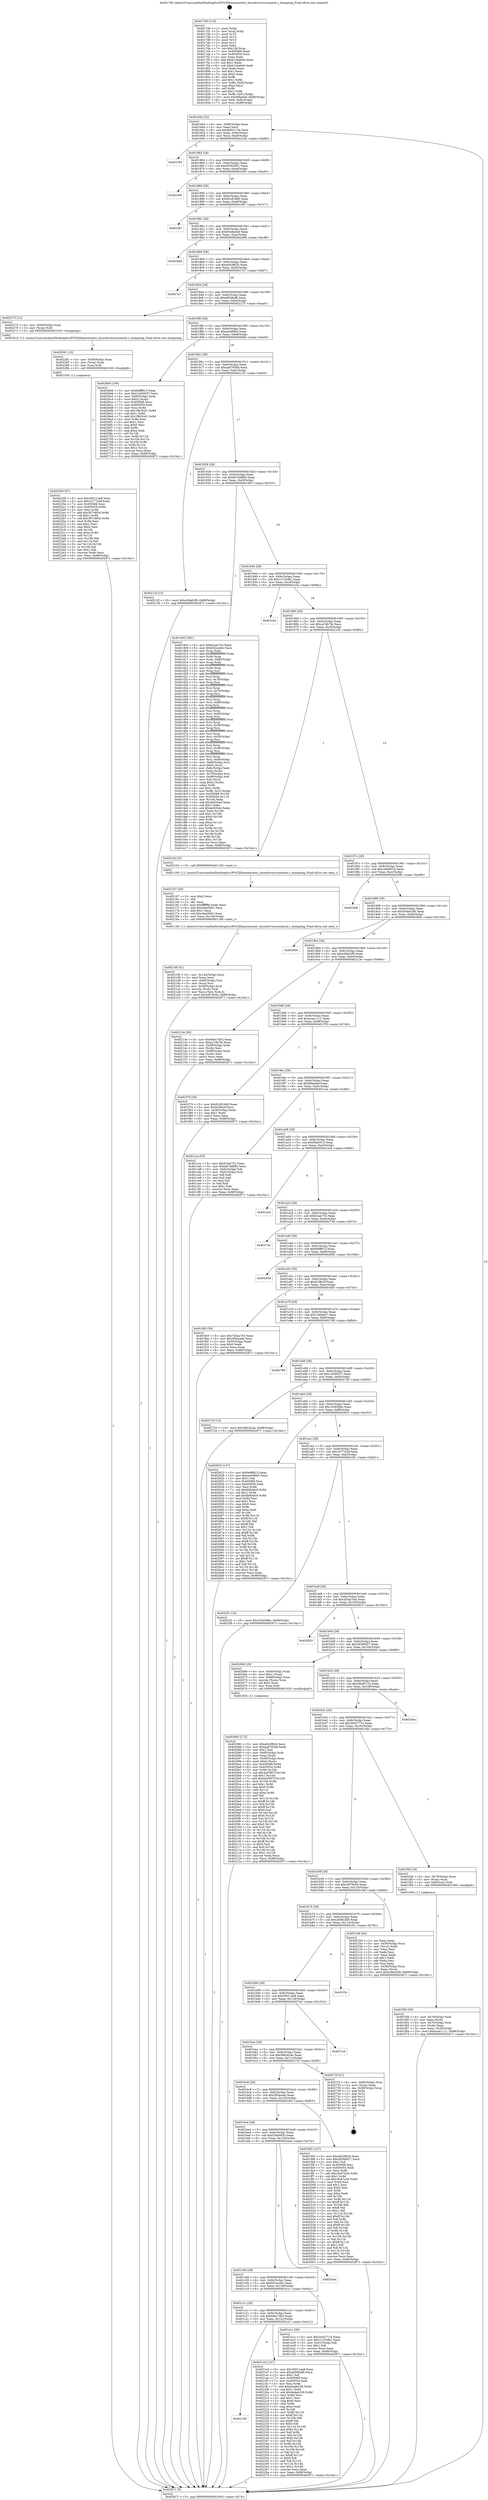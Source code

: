 digraph "0x4017d0" {
  label = "0x4017d0 (/mnt/c/Users/mathe/Desktop/tcc/POCII/binaries/extr_linuxdriversscsimesh.c_dumpslog_Final-ollvm.out::main(0))"
  labelloc = "t"
  node[shape=record]

  Entry [label="",width=0.3,height=0.3,shape=circle,fillcolor=black,style=filled]
  "0x401844" [label="{
     0x401844 [32]\l
     | [instrs]\l
     &nbsp;&nbsp;0x401844 \<+6\>: mov -0x88(%rbp),%eax\l
     &nbsp;&nbsp;0x40184a \<+2\>: mov %eax,%ecx\l
     &nbsp;&nbsp;0x40184c \<+6\>: sub $0x8e83113a,%ecx\l
     &nbsp;&nbsp;0x401852 \<+6\>: mov %eax,-0x9c(%rbp)\l
     &nbsp;&nbsp;0x401858 \<+6\>: mov %ecx,-0xa0(%rbp)\l
     &nbsp;&nbsp;0x40185e \<+6\>: je 000000000040233d \<main+0xb6d\>\l
  }"]
  "0x40233d" [label="{
     0x40233d\l
  }", style=dashed]
  "0x401864" [label="{
     0x401864 [28]\l
     | [instrs]\l
     &nbsp;&nbsp;0x401864 \<+5\>: jmp 0000000000401869 \<main+0x99\>\l
     &nbsp;&nbsp;0x401869 \<+6\>: mov -0x9c(%rbp),%eax\l
     &nbsp;&nbsp;0x40186f \<+5\>: sub $0x92093d51,%eax\l
     &nbsp;&nbsp;0x401874 \<+6\>: mov %eax,-0xa4(%rbp)\l
     &nbsp;&nbsp;0x40187a \<+6\>: je 0000000000402300 \<main+0xb30\>\l
  }"]
  Exit [label="",width=0.3,height=0.3,shape=circle,fillcolor=black,style=filled,peripheries=2]
  "0x402300" [label="{
     0x402300\l
  }", style=dashed]
  "0x401880" [label="{
     0x401880 [28]\l
     | [instrs]\l
     &nbsp;&nbsp;0x401880 \<+5\>: jmp 0000000000401885 \<main+0xb5\>\l
     &nbsp;&nbsp;0x401885 \<+6\>: mov -0x9c(%rbp),%eax\l
     &nbsp;&nbsp;0x40188b \<+5\>: sub $0x92c818d0,%eax\l
     &nbsp;&nbsp;0x401890 \<+6\>: mov %eax,-0xa8(%rbp)\l
     &nbsp;&nbsp;0x401896 \<+6\>: je 0000000000401f97 \<main+0x7c7\>\l
  }"]
  "0x402290" [label="{
     0x402290 [97]\l
     | [instrs]\l
     &nbsp;&nbsp;0x402290 \<+5\>: mov $0x30011ee8,%ecx\l
     &nbsp;&nbsp;0x402295 \<+5\>: mov $0x1d773cbf,%edx\l
     &nbsp;&nbsp;0x40229a \<+7\>: mov 0x405068,%esi\l
     &nbsp;&nbsp;0x4022a1 \<+8\>: mov 0x405054,%r8d\l
     &nbsp;&nbsp;0x4022a9 \<+3\>: mov %esi,%r9d\l
     &nbsp;&nbsp;0x4022ac \<+7\>: add $0x387c8f5d,%r9d\l
     &nbsp;&nbsp;0x4022b3 \<+4\>: sub $0x1,%r9d\l
     &nbsp;&nbsp;0x4022b7 \<+7\>: sub $0x387c8f5d,%r9d\l
     &nbsp;&nbsp;0x4022be \<+4\>: imul %r9d,%esi\l
     &nbsp;&nbsp;0x4022c2 \<+3\>: and $0x1,%esi\l
     &nbsp;&nbsp;0x4022c5 \<+3\>: cmp $0x0,%esi\l
     &nbsp;&nbsp;0x4022c8 \<+4\>: sete %r10b\l
     &nbsp;&nbsp;0x4022cc \<+4\>: cmp $0xa,%r8d\l
     &nbsp;&nbsp;0x4022d0 \<+4\>: setl %r11b\l
     &nbsp;&nbsp;0x4022d4 \<+3\>: mov %r10b,%bl\l
     &nbsp;&nbsp;0x4022d7 \<+3\>: and %r11b,%bl\l
     &nbsp;&nbsp;0x4022da \<+3\>: xor %r11b,%r10b\l
     &nbsp;&nbsp;0x4022dd \<+3\>: or %r10b,%bl\l
     &nbsp;&nbsp;0x4022e0 \<+3\>: test $0x1,%bl\l
     &nbsp;&nbsp;0x4022e3 \<+3\>: cmovne %edx,%ecx\l
     &nbsp;&nbsp;0x4022e6 \<+6\>: mov %ecx,-0x88(%rbp)\l
     &nbsp;&nbsp;0x4022ec \<+5\>: jmp 0000000000402871 \<main+0x10a1\>\l
  }"]
  "0x401f97" [label="{
     0x401f97\l
  }", style=dashed]
  "0x40189c" [label="{
     0x40189c [28]\l
     | [instrs]\l
     &nbsp;&nbsp;0x40189c \<+5\>: jmp 00000000004018a1 \<main+0xd1\>\l
     &nbsp;&nbsp;0x4018a1 \<+6\>: mov -0x9c(%rbp),%eax\l
     &nbsp;&nbsp;0x4018a7 \<+5\>: sub $0x93e8a5a6,%eax\l
     &nbsp;&nbsp;0x4018ac \<+6\>: mov %eax,-0xac(%rbp)\l
     &nbsp;&nbsp;0x4018b2 \<+6\>: je 0000000000402468 \<main+0xc98\>\l
  }"]
  "0x402281" [label="{
     0x402281 [15]\l
     | [instrs]\l
     &nbsp;&nbsp;0x402281 \<+4\>: mov -0x60(%rbp),%rax\l
     &nbsp;&nbsp;0x402285 \<+3\>: mov (%rax),%rax\l
     &nbsp;&nbsp;0x402288 \<+3\>: mov %rax,%rdi\l
     &nbsp;&nbsp;0x40228b \<+5\>: call 0000000000401030 \<free@plt\>\l
     | [calls]\l
     &nbsp;&nbsp;0x401030 \{1\} (unknown)\l
  }"]
  "0x402468" [label="{
     0x402468\l
  }", style=dashed]
  "0x4018b8" [label="{
     0x4018b8 [28]\l
     | [instrs]\l
     &nbsp;&nbsp;0x4018b8 \<+5\>: jmp 00000000004018bd \<main+0xed\>\l
     &nbsp;&nbsp;0x4018bd \<+6\>: mov -0x9c(%rbp),%eax\l
     &nbsp;&nbsp;0x4018c3 \<+5\>: sub $0xa043f82b,%eax\l
     &nbsp;&nbsp;0x4018c8 \<+6\>: mov %eax,-0xb0(%rbp)\l
     &nbsp;&nbsp;0x4018ce \<+6\>: je 00000000004027a7 \<main+0xfd7\>\l
  }"]
  "0x401c38" [label="{
     0x401c38\l
  }", style=dashed]
  "0x4027a7" [label="{
     0x4027a7\l
  }", style=dashed]
  "0x4018d4" [label="{
     0x4018d4 [28]\l
     | [instrs]\l
     &nbsp;&nbsp;0x4018d4 \<+5\>: jmp 00000000004018d9 \<main+0x109\>\l
     &nbsp;&nbsp;0x4018d9 \<+6\>: mov -0x9c(%rbp),%eax\l
     &nbsp;&nbsp;0x4018df \<+5\>: sub $0xa9508af6,%eax\l
     &nbsp;&nbsp;0x4018e4 \<+6\>: mov %eax,-0xb4(%rbp)\l
     &nbsp;&nbsp;0x4018ea \<+6\>: je 0000000000402275 \<main+0xaa5\>\l
  }"]
  "0x4021e2" [label="{
     0x4021e2 [147]\l
     | [instrs]\l
     &nbsp;&nbsp;0x4021e2 \<+5\>: mov $0x30011ee8,%eax\l
     &nbsp;&nbsp;0x4021e7 \<+5\>: mov $0xa9508af6,%ecx\l
     &nbsp;&nbsp;0x4021ec \<+2\>: mov $0x1,%dl\l
     &nbsp;&nbsp;0x4021ee \<+7\>: mov 0x405068,%esi\l
     &nbsp;&nbsp;0x4021f5 \<+7\>: mov 0x405054,%edi\l
     &nbsp;&nbsp;0x4021fc \<+3\>: mov %esi,%r8d\l
     &nbsp;&nbsp;0x4021ff \<+7\>: add $0xbb4ab338,%r8d\l
     &nbsp;&nbsp;0x402206 \<+4\>: sub $0x1,%r8d\l
     &nbsp;&nbsp;0x40220a \<+7\>: sub $0xbb4ab338,%r8d\l
     &nbsp;&nbsp;0x402211 \<+4\>: imul %r8d,%esi\l
     &nbsp;&nbsp;0x402215 \<+3\>: and $0x1,%esi\l
     &nbsp;&nbsp;0x402218 \<+3\>: cmp $0x0,%esi\l
     &nbsp;&nbsp;0x40221b \<+4\>: sete %r9b\l
     &nbsp;&nbsp;0x40221f \<+3\>: cmp $0xa,%edi\l
     &nbsp;&nbsp;0x402222 \<+4\>: setl %r10b\l
     &nbsp;&nbsp;0x402226 \<+3\>: mov %r9b,%r11b\l
     &nbsp;&nbsp;0x402229 \<+4\>: xor $0xff,%r11b\l
     &nbsp;&nbsp;0x40222d \<+3\>: mov %r10b,%bl\l
     &nbsp;&nbsp;0x402230 \<+3\>: xor $0xff,%bl\l
     &nbsp;&nbsp;0x402233 \<+3\>: xor $0x0,%dl\l
     &nbsp;&nbsp;0x402236 \<+3\>: mov %r11b,%r14b\l
     &nbsp;&nbsp;0x402239 \<+4\>: and $0x0,%r14b\l
     &nbsp;&nbsp;0x40223d \<+3\>: and %dl,%r9b\l
     &nbsp;&nbsp;0x402240 \<+3\>: mov %bl,%r15b\l
     &nbsp;&nbsp;0x402243 \<+4\>: and $0x0,%r15b\l
     &nbsp;&nbsp;0x402247 \<+3\>: and %dl,%r10b\l
     &nbsp;&nbsp;0x40224a \<+3\>: or %r9b,%r14b\l
     &nbsp;&nbsp;0x40224d \<+3\>: or %r10b,%r15b\l
     &nbsp;&nbsp;0x402250 \<+3\>: xor %r15b,%r14b\l
     &nbsp;&nbsp;0x402253 \<+3\>: or %bl,%r11b\l
     &nbsp;&nbsp;0x402256 \<+4\>: xor $0xff,%r11b\l
     &nbsp;&nbsp;0x40225a \<+3\>: or $0x0,%dl\l
     &nbsp;&nbsp;0x40225d \<+3\>: and %dl,%r11b\l
     &nbsp;&nbsp;0x402260 \<+3\>: or %r11b,%r14b\l
     &nbsp;&nbsp;0x402263 \<+4\>: test $0x1,%r14b\l
     &nbsp;&nbsp;0x402267 \<+3\>: cmovne %ecx,%eax\l
     &nbsp;&nbsp;0x40226a \<+6\>: mov %eax,-0x88(%rbp)\l
     &nbsp;&nbsp;0x402270 \<+5\>: jmp 0000000000402871 \<main+0x10a1\>\l
  }"]
  "0x402275" [label="{
     0x402275 [12]\l
     | [instrs]\l
     &nbsp;&nbsp;0x402275 \<+4\>: mov -0x60(%rbp),%rax\l
     &nbsp;&nbsp;0x402279 \<+3\>: mov (%rax),%rdi\l
     &nbsp;&nbsp;0x40227c \<+5\>: call 0000000000401610 \<dumpslog\>\l
     | [calls]\l
     &nbsp;&nbsp;0x401610 \{1\} (/mnt/c/Users/mathe/Desktop/tcc/POCII/binaries/extr_linuxdriversscsimesh.c_dumpslog_Final-ollvm.out::dumpslog)\l
  }"]
  "0x4018f0" [label="{
     0x4018f0 [28]\l
     | [instrs]\l
     &nbsp;&nbsp;0x4018f0 \<+5\>: jmp 00000000004018f5 \<main+0x125\>\l
     &nbsp;&nbsp;0x4018f5 \<+6\>: mov -0x9c(%rbp),%eax\l
     &nbsp;&nbsp;0x4018fb \<+5\>: sub $0xaa4d9fa5,%eax\l
     &nbsp;&nbsp;0x401900 \<+6\>: mov %eax,-0xb8(%rbp)\l
     &nbsp;&nbsp;0x401906 \<+6\>: je 00000000004026b6 \<main+0xee6\>\l
  }"]
  "0x40218f" [label="{
     0x40218f [41]\l
     | [instrs]\l
     &nbsp;&nbsp;0x40218f \<+6\>: mov -0x144(%rbp),%ecx\l
     &nbsp;&nbsp;0x402195 \<+3\>: imul %eax,%ecx\l
     &nbsp;&nbsp;0x402198 \<+4\>: mov -0x60(%rbp),%rsi\l
     &nbsp;&nbsp;0x40219c \<+3\>: mov (%rsi),%rsi\l
     &nbsp;&nbsp;0x40219f \<+4\>: mov -0x58(%rbp),%rdi\l
     &nbsp;&nbsp;0x4021a3 \<+3\>: movslq (%rdi),%rdi\l
     &nbsp;&nbsp;0x4021a6 \<+3\>: mov %ecx,(%rsi,%rdi,4)\l
     &nbsp;&nbsp;0x4021a9 \<+10\>: movl $0x2df78c0e,-0x88(%rbp)\l
     &nbsp;&nbsp;0x4021b3 \<+5\>: jmp 0000000000402871 \<main+0x10a1\>\l
  }"]
  "0x4026b6" [label="{
     0x4026b6 [106]\l
     | [instrs]\l
     &nbsp;&nbsp;0x4026b6 \<+5\>: mov $0xfe8ff613,%eax\l
     &nbsp;&nbsp;0x4026bb \<+5\>: mov $0x14294557,%ecx\l
     &nbsp;&nbsp;0x4026c0 \<+4\>: mov -0x80(%rbp),%rdx\l
     &nbsp;&nbsp;0x4026c4 \<+6\>: movl $0x0,(%rdx)\l
     &nbsp;&nbsp;0x4026ca \<+7\>: mov 0x405068,%esi\l
     &nbsp;&nbsp;0x4026d1 \<+7\>: mov 0x405054,%edi\l
     &nbsp;&nbsp;0x4026d8 \<+3\>: mov %esi,%r8d\l
     &nbsp;&nbsp;0x4026db \<+7\>: sub $0x1f8c5cd1,%r8d\l
     &nbsp;&nbsp;0x4026e2 \<+4\>: sub $0x1,%r8d\l
     &nbsp;&nbsp;0x4026e6 \<+7\>: add $0x1f8c5cd1,%r8d\l
     &nbsp;&nbsp;0x4026ed \<+4\>: imul %r8d,%esi\l
     &nbsp;&nbsp;0x4026f1 \<+3\>: and $0x1,%esi\l
     &nbsp;&nbsp;0x4026f4 \<+3\>: cmp $0x0,%esi\l
     &nbsp;&nbsp;0x4026f7 \<+4\>: sete %r9b\l
     &nbsp;&nbsp;0x4026fb \<+3\>: cmp $0xa,%edi\l
     &nbsp;&nbsp;0x4026fe \<+4\>: setl %r10b\l
     &nbsp;&nbsp;0x402702 \<+3\>: mov %r9b,%r11b\l
     &nbsp;&nbsp;0x402705 \<+3\>: and %r10b,%r11b\l
     &nbsp;&nbsp;0x402708 \<+3\>: xor %r10b,%r9b\l
     &nbsp;&nbsp;0x40270b \<+3\>: or %r9b,%r11b\l
     &nbsp;&nbsp;0x40270e \<+4\>: test $0x1,%r11b\l
     &nbsp;&nbsp;0x402712 \<+3\>: cmovne %ecx,%eax\l
     &nbsp;&nbsp;0x402715 \<+6\>: mov %eax,-0x88(%rbp)\l
     &nbsp;&nbsp;0x40271b \<+5\>: jmp 0000000000402871 \<main+0x10a1\>\l
  }"]
  "0x40190c" [label="{
     0x40190c [28]\l
     | [instrs]\l
     &nbsp;&nbsp;0x40190c \<+5\>: jmp 0000000000401911 \<main+0x141\>\l
     &nbsp;&nbsp;0x401911 \<+6\>: mov -0x9c(%rbp),%eax\l
     &nbsp;&nbsp;0x401917 \<+5\>: sub $0xaa8705b8,%eax\l
     &nbsp;&nbsp;0x40191c \<+6\>: mov %eax,-0xbc(%rbp)\l
     &nbsp;&nbsp;0x401922 \<+6\>: je 000000000040212f \<main+0x95f\>\l
  }"]
  "0x402167" [label="{
     0x402167 [40]\l
     | [instrs]\l
     &nbsp;&nbsp;0x402167 \<+5\>: mov $0x2,%ecx\l
     &nbsp;&nbsp;0x40216c \<+1\>: cltd\l
     &nbsp;&nbsp;0x40216d \<+2\>: idiv %ecx\l
     &nbsp;&nbsp;0x40216f \<+6\>: imul $0xfffffffe,%edx,%ecx\l
     &nbsp;&nbsp;0x402175 \<+6\>: add $0xc9ae59d1,%ecx\l
     &nbsp;&nbsp;0x40217b \<+3\>: add $0x1,%ecx\l
     &nbsp;&nbsp;0x40217e \<+6\>: sub $0xc9ae59d1,%ecx\l
     &nbsp;&nbsp;0x402184 \<+6\>: mov %ecx,-0x144(%rbp)\l
     &nbsp;&nbsp;0x40218a \<+5\>: call 0000000000401160 \<next_i\>\l
     | [calls]\l
     &nbsp;&nbsp;0x401160 \{1\} (/mnt/c/Users/mathe/Desktop/tcc/POCII/binaries/extr_linuxdriversscsimesh.c_dumpslog_Final-ollvm.out::next_i)\l
  }"]
  "0x40212f" [label="{
     0x40212f [15]\l
     | [instrs]\l
     &nbsp;&nbsp;0x40212f \<+10\>: movl $0xe38a62f9,-0x88(%rbp)\l
     &nbsp;&nbsp;0x402139 \<+5\>: jmp 0000000000402871 \<main+0x10a1\>\l
  }"]
  "0x401928" [label="{
     0x401928 [28]\l
     | [instrs]\l
     &nbsp;&nbsp;0x401928 \<+5\>: jmp 000000000040192d \<main+0x15d\>\l
     &nbsp;&nbsp;0x40192d \<+6\>: mov -0x9c(%rbp),%eax\l
     &nbsp;&nbsp;0x401933 \<+5\>: sub $0xbd7dd885,%eax\l
     &nbsp;&nbsp;0x401938 \<+6\>: mov %eax,-0xc0(%rbp)\l
     &nbsp;&nbsp;0x40193e \<+6\>: je 0000000000401d03 \<main+0x533\>\l
  }"]
  "0x402083" [label="{
     0x402083 [172]\l
     | [instrs]\l
     &nbsp;&nbsp;0x402083 \<+5\>: mov $0xa043f82b,%ecx\l
     &nbsp;&nbsp;0x402088 \<+5\>: mov $0xaa8705b8,%edx\l
     &nbsp;&nbsp;0x40208d \<+3\>: mov $0x1,%sil\l
     &nbsp;&nbsp;0x402090 \<+4\>: mov -0x60(%rbp),%rdi\l
     &nbsp;&nbsp;0x402094 \<+3\>: mov %rax,(%rdi)\l
     &nbsp;&nbsp;0x402097 \<+4\>: mov -0x58(%rbp),%rax\l
     &nbsp;&nbsp;0x40209b \<+6\>: movl $0x0,(%rax)\l
     &nbsp;&nbsp;0x4020a1 \<+8\>: mov 0x405068,%r8d\l
     &nbsp;&nbsp;0x4020a9 \<+8\>: mov 0x405054,%r9d\l
     &nbsp;&nbsp;0x4020b1 \<+3\>: mov %r8d,%r10d\l
     &nbsp;&nbsp;0x4020b4 \<+7\>: sub $0x4a55f07f,%r10d\l
     &nbsp;&nbsp;0x4020bb \<+4\>: sub $0x1,%r10d\l
     &nbsp;&nbsp;0x4020bf \<+7\>: add $0x4a55f07f,%r10d\l
     &nbsp;&nbsp;0x4020c6 \<+4\>: imul %r10d,%r8d\l
     &nbsp;&nbsp;0x4020ca \<+4\>: and $0x1,%r8d\l
     &nbsp;&nbsp;0x4020ce \<+4\>: cmp $0x0,%r8d\l
     &nbsp;&nbsp;0x4020d2 \<+4\>: sete %r11b\l
     &nbsp;&nbsp;0x4020d6 \<+4\>: cmp $0xa,%r9d\l
     &nbsp;&nbsp;0x4020da \<+3\>: setl %bl\l
     &nbsp;&nbsp;0x4020dd \<+3\>: mov %r11b,%r14b\l
     &nbsp;&nbsp;0x4020e0 \<+4\>: xor $0xff,%r14b\l
     &nbsp;&nbsp;0x4020e4 \<+3\>: mov %bl,%r15b\l
     &nbsp;&nbsp;0x4020e7 \<+4\>: xor $0xff,%r15b\l
     &nbsp;&nbsp;0x4020eb \<+4\>: xor $0x0,%sil\l
     &nbsp;&nbsp;0x4020ef \<+3\>: mov %r14b,%r12b\l
     &nbsp;&nbsp;0x4020f2 \<+4\>: and $0x0,%r12b\l
     &nbsp;&nbsp;0x4020f6 \<+3\>: and %sil,%r11b\l
     &nbsp;&nbsp;0x4020f9 \<+3\>: mov %r15b,%r13b\l
     &nbsp;&nbsp;0x4020fc \<+4\>: and $0x0,%r13b\l
     &nbsp;&nbsp;0x402100 \<+3\>: and %sil,%bl\l
     &nbsp;&nbsp;0x402103 \<+3\>: or %r11b,%r12b\l
     &nbsp;&nbsp;0x402106 \<+3\>: or %bl,%r13b\l
     &nbsp;&nbsp;0x402109 \<+3\>: xor %r13b,%r12b\l
     &nbsp;&nbsp;0x40210c \<+3\>: or %r15b,%r14b\l
     &nbsp;&nbsp;0x40210f \<+4\>: xor $0xff,%r14b\l
     &nbsp;&nbsp;0x402113 \<+4\>: or $0x0,%sil\l
     &nbsp;&nbsp;0x402117 \<+3\>: and %sil,%r14b\l
     &nbsp;&nbsp;0x40211a \<+3\>: or %r14b,%r12b\l
     &nbsp;&nbsp;0x40211d \<+4\>: test $0x1,%r12b\l
     &nbsp;&nbsp;0x402121 \<+3\>: cmovne %edx,%ecx\l
     &nbsp;&nbsp;0x402124 \<+6\>: mov %ecx,-0x88(%rbp)\l
     &nbsp;&nbsp;0x40212a \<+5\>: jmp 0000000000402871 \<main+0x10a1\>\l
  }"]
  "0x401d03" [label="{
     0x401d03 [281]\l
     | [instrs]\l
     &nbsp;&nbsp;0x401d03 \<+5\>: mov $0xfc2ae753,%eax\l
     &nbsp;&nbsp;0x401d08 \<+5\>: mov $0x652ecd4c,%ecx\l
     &nbsp;&nbsp;0x401d0d \<+3\>: mov %rsp,%rdx\l
     &nbsp;&nbsp;0x401d10 \<+4\>: add $0xfffffffffffffff0,%rdx\l
     &nbsp;&nbsp;0x401d14 \<+3\>: mov %rdx,%rsp\l
     &nbsp;&nbsp;0x401d17 \<+4\>: mov %rdx,-0x80(%rbp)\l
     &nbsp;&nbsp;0x401d1b \<+3\>: mov %rsp,%rdx\l
     &nbsp;&nbsp;0x401d1e \<+4\>: add $0xfffffffffffffff0,%rdx\l
     &nbsp;&nbsp;0x401d22 \<+3\>: mov %rdx,%rsp\l
     &nbsp;&nbsp;0x401d25 \<+3\>: mov %rsp,%rsi\l
     &nbsp;&nbsp;0x401d28 \<+4\>: add $0xfffffffffffffff0,%rsi\l
     &nbsp;&nbsp;0x401d2c \<+3\>: mov %rsi,%rsp\l
     &nbsp;&nbsp;0x401d2f \<+4\>: mov %rsi,-0x78(%rbp)\l
     &nbsp;&nbsp;0x401d33 \<+3\>: mov %rsp,%rsi\l
     &nbsp;&nbsp;0x401d36 \<+4\>: add $0xfffffffffffffff0,%rsi\l
     &nbsp;&nbsp;0x401d3a \<+3\>: mov %rsi,%rsp\l
     &nbsp;&nbsp;0x401d3d \<+4\>: mov %rsi,-0x70(%rbp)\l
     &nbsp;&nbsp;0x401d41 \<+3\>: mov %rsp,%rsi\l
     &nbsp;&nbsp;0x401d44 \<+4\>: add $0xfffffffffffffff0,%rsi\l
     &nbsp;&nbsp;0x401d48 \<+3\>: mov %rsi,%rsp\l
     &nbsp;&nbsp;0x401d4b \<+4\>: mov %rsi,-0x68(%rbp)\l
     &nbsp;&nbsp;0x401d4f \<+3\>: mov %rsp,%rsi\l
     &nbsp;&nbsp;0x401d52 \<+4\>: add $0xfffffffffffffff0,%rsi\l
     &nbsp;&nbsp;0x401d56 \<+3\>: mov %rsi,%rsp\l
     &nbsp;&nbsp;0x401d59 \<+4\>: mov %rsi,-0x60(%rbp)\l
     &nbsp;&nbsp;0x401d5d \<+3\>: mov %rsp,%rsi\l
     &nbsp;&nbsp;0x401d60 \<+4\>: add $0xfffffffffffffff0,%rsi\l
     &nbsp;&nbsp;0x401d64 \<+3\>: mov %rsi,%rsp\l
     &nbsp;&nbsp;0x401d67 \<+4\>: mov %rsi,-0x58(%rbp)\l
     &nbsp;&nbsp;0x401d6b \<+3\>: mov %rsp,%rsi\l
     &nbsp;&nbsp;0x401d6e \<+4\>: add $0xfffffffffffffff0,%rsi\l
     &nbsp;&nbsp;0x401d72 \<+3\>: mov %rsi,%rsp\l
     &nbsp;&nbsp;0x401d75 \<+4\>: mov %rsi,-0x50(%rbp)\l
     &nbsp;&nbsp;0x401d79 \<+3\>: mov %rsp,%rsi\l
     &nbsp;&nbsp;0x401d7c \<+4\>: add $0xfffffffffffffff0,%rsi\l
     &nbsp;&nbsp;0x401d80 \<+3\>: mov %rsi,%rsp\l
     &nbsp;&nbsp;0x401d83 \<+4\>: mov %rsi,-0x48(%rbp)\l
     &nbsp;&nbsp;0x401d87 \<+3\>: mov %rsp,%rsi\l
     &nbsp;&nbsp;0x401d8a \<+4\>: add $0xfffffffffffffff0,%rsi\l
     &nbsp;&nbsp;0x401d8e \<+3\>: mov %rsi,%rsp\l
     &nbsp;&nbsp;0x401d91 \<+4\>: mov %rsi,-0x40(%rbp)\l
     &nbsp;&nbsp;0x401d95 \<+4\>: mov -0x80(%rbp),%rsi\l
     &nbsp;&nbsp;0x401d99 \<+6\>: movl $0x0,(%rsi)\l
     &nbsp;&nbsp;0x401d9f \<+6\>: mov -0x8c(%rbp),%edi\l
     &nbsp;&nbsp;0x401da5 \<+2\>: mov %edi,(%rdx)\l
     &nbsp;&nbsp;0x401da7 \<+4\>: mov -0x78(%rbp),%rsi\l
     &nbsp;&nbsp;0x401dab \<+7\>: mov -0x98(%rbp),%r8\l
     &nbsp;&nbsp;0x401db2 \<+3\>: mov %r8,(%rsi)\l
     &nbsp;&nbsp;0x401db5 \<+3\>: cmpl $0x2,(%rdx)\l
     &nbsp;&nbsp;0x401db8 \<+4\>: setne %r9b\l
     &nbsp;&nbsp;0x401dbc \<+4\>: and $0x1,%r9b\l
     &nbsp;&nbsp;0x401dc0 \<+4\>: mov %r9b,-0x31(%rbp)\l
     &nbsp;&nbsp;0x401dc4 \<+8\>: mov 0x405068,%r10d\l
     &nbsp;&nbsp;0x401dcc \<+8\>: mov 0x405054,%r11d\l
     &nbsp;&nbsp;0x401dd4 \<+3\>: mov %r10d,%ebx\l
     &nbsp;&nbsp;0x401dd7 \<+6\>: add $0x4e020e4,%ebx\l
     &nbsp;&nbsp;0x401ddd \<+3\>: sub $0x1,%ebx\l
     &nbsp;&nbsp;0x401de0 \<+6\>: sub $0x4e020e4,%ebx\l
     &nbsp;&nbsp;0x401de6 \<+4\>: imul %ebx,%r10d\l
     &nbsp;&nbsp;0x401dea \<+4\>: and $0x1,%r10d\l
     &nbsp;&nbsp;0x401dee \<+4\>: cmp $0x0,%r10d\l
     &nbsp;&nbsp;0x401df2 \<+4\>: sete %r9b\l
     &nbsp;&nbsp;0x401df6 \<+4\>: cmp $0xa,%r11d\l
     &nbsp;&nbsp;0x401dfa \<+4\>: setl %r14b\l
     &nbsp;&nbsp;0x401dfe \<+3\>: mov %r9b,%r15b\l
     &nbsp;&nbsp;0x401e01 \<+3\>: and %r14b,%r15b\l
     &nbsp;&nbsp;0x401e04 \<+3\>: xor %r14b,%r9b\l
     &nbsp;&nbsp;0x401e07 \<+3\>: or %r9b,%r15b\l
     &nbsp;&nbsp;0x401e0a \<+4\>: test $0x1,%r15b\l
     &nbsp;&nbsp;0x401e0e \<+3\>: cmovne %ecx,%eax\l
     &nbsp;&nbsp;0x401e11 \<+6\>: mov %eax,-0x88(%rbp)\l
     &nbsp;&nbsp;0x401e17 \<+5\>: jmp 0000000000402871 \<main+0x10a1\>\l
  }"]
  "0x401944" [label="{
     0x401944 [28]\l
     | [instrs]\l
     &nbsp;&nbsp;0x401944 \<+5\>: jmp 0000000000401949 \<main+0x179\>\l
     &nbsp;&nbsp;0x401949 \<+6\>: mov -0x9c(%rbp),%eax\l
     &nbsp;&nbsp;0x40194f \<+5\>: sub $0xc1155db1,%eax\l
     &nbsp;&nbsp;0x401954 \<+6\>: mov %eax,-0xc4(%rbp)\l
     &nbsp;&nbsp;0x40195a \<+6\>: je 0000000000401e3a \<main+0x66a\>\l
  }"]
  "0x401f5b" [label="{
     0x401f5b [30]\l
     | [instrs]\l
     &nbsp;&nbsp;0x401f5b \<+4\>: mov -0x70(%rbp),%rdi\l
     &nbsp;&nbsp;0x401f5f \<+2\>: mov %eax,(%rdi)\l
     &nbsp;&nbsp;0x401f61 \<+4\>: mov -0x70(%rbp),%rdi\l
     &nbsp;&nbsp;0x401f65 \<+2\>: mov (%rdi),%eax\l
     &nbsp;&nbsp;0x401f67 \<+3\>: mov %eax,-0x30(%rbp)\l
     &nbsp;&nbsp;0x401f6a \<+10\>: movl $0xecaa1111,-0x88(%rbp)\l
     &nbsp;&nbsp;0x401f74 \<+5\>: jmp 0000000000402871 \<main+0x10a1\>\l
  }"]
  "0x401e3a" [label="{
     0x401e3a\l
  }", style=dashed]
  "0x401960" [label="{
     0x401960 [28]\l
     | [instrs]\l
     &nbsp;&nbsp;0x401960 \<+5\>: jmp 0000000000401965 \<main+0x195\>\l
     &nbsp;&nbsp;0x401965 \<+6\>: mov -0x9c(%rbp),%eax\l
     &nbsp;&nbsp;0x40196b \<+5\>: sub $0xca7db7fe,%eax\l
     &nbsp;&nbsp;0x401970 \<+6\>: mov %eax,-0xc8(%rbp)\l
     &nbsp;&nbsp;0x401976 \<+6\>: je 0000000000402162 \<main+0x992\>\l
  }"]
  "0x401c1c" [label="{
     0x401c1c [28]\l
     | [instrs]\l
     &nbsp;&nbsp;0x401c1c \<+5\>: jmp 0000000000401c21 \<main+0x451\>\l
     &nbsp;&nbsp;0x401c21 \<+6\>: mov -0x9c(%rbp),%eax\l
     &nbsp;&nbsp;0x401c27 \<+5\>: sub $0x66ec74b3,%eax\l
     &nbsp;&nbsp;0x401c2c \<+6\>: mov %eax,-0x12c(%rbp)\l
     &nbsp;&nbsp;0x401c32 \<+6\>: je 00000000004021e2 \<main+0xa12\>\l
  }"]
  "0x402162" [label="{
     0x402162 [5]\l
     | [instrs]\l
     &nbsp;&nbsp;0x402162 \<+5\>: call 0000000000401160 \<next_i\>\l
     | [calls]\l
     &nbsp;&nbsp;0x401160 \{1\} (/mnt/c/Users/mathe/Desktop/tcc/POCII/binaries/extr_linuxdriversscsimesh.c_dumpslog_Final-ollvm.out::next_i)\l
  }"]
  "0x40197c" [label="{
     0x40197c [28]\l
     | [instrs]\l
     &nbsp;&nbsp;0x40197c \<+5\>: jmp 0000000000401981 \<main+0x1b1\>\l
     &nbsp;&nbsp;0x401981 \<+6\>: mov -0x9c(%rbp),%eax\l
     &nbsp;&nbsp;0x401987 \<+5\>: sub $0xce94001b,%eax\l
     &nbsp;&nbsp;0x40198c \<+6\>: mov %eax,-0xcc(%rbp)\l
     &nbsp;&nbsp;0x401992 \<+6\>: je 00000000004025d6 \<main+0xe06\>\l
  }"]
  "0x401e1c" [label="{
     0x401e1c [30]\l
     | [instrs]\l
     &nbsp;&nbsp;0x401e1c \<+5\>: mov $0x2d457714,%eax\l
     &nbsp;&nbsp;0x401e21 \<+5\>: mov $0xc1155db1,%ecx\l
     &nbsp;&nbsp;0x401e26 \<+3\>: mov -0x31(%rbp),%dl\l
     &nbsp;&nbsp;0x401e29 \<+3\>: test $0x1,%dl\l
     &nbsp;&nbsp;0x401e2c \<+3\>: cmovne %ecx,%eax\l
     &nbsp;&nbsp;0x401e2f \<+6\>: mov %eax,-0x88(%rbp)\l
     &nbsp;&nbsp;0x401e35 \<+5\>: jmp 0000000000402871 \<main+0x10a1\>\l
  }"]
  "0x4025d6" [label="{
     0x4025d6\l
  }", style=dashed]
  "0x401998" [label="{
     0x401998 [28]\l
     | [instrs]\l
     &nbsp;&nbsp;0x401998 \<+5\>: jmp 000000000040199d \<main+0x1cd\>\l
     &nbsp;&nbsp;0x40199d \<+6\>: mov -0x9c(%rbp),%eax\l
     &nbsp;&nbsp;0x4019a3 \<+5\>: sub $0xd30ed196,%eax\l
     &nbsp;&nbsp;0x4019a8 \<+6\>: mov %eax,-0xd0(%rbp)\l
     &nbsp;&nbsp;0x4019ae \<+6\>: je 000000000040280e \<main+0x103e\>\l
  }"]
  "0x401c00" [label="{
     0x401c00 [28]\l
     | [instrs]\l
     &nbsp;&nbsp;0x401c00 \<+5\>: jmp 0000000000401c05 \<main+0x435\>\l
     &nbsp;&nbsp;0x401c05 \<+6\>: mov -0x9c(%rbp),%eax\l
     &nbsp;&nbsp;0x401c0b \<+5\>: sub $0x652ecd4c,%eax\l
     &nbsp;&nbsp;0x401c10 \<+6\>: mov %eax,-0x128(%rbp)\l
     &nbsp;&nbsp;0x401c16 \<+6\>: je 0000000000401e1c \<main+0x64c\>\l
  }"]
  "0x40280e" [label="{
     0x40280e\l
  }", style=dashed]
  "0x4019b4" [label="{
     0x4019b4 [28]\l
     | [instrs]\l
     &nbsp;&nbsp;0x4019b4 \<+5\>: jmp 00000000004019b9 \<main+0x1e9\>\l
     &nbsp;&nbsp;0x4019b9 \<+6\>: mov -0x9c(%rbp),%eax\l
     &nbsp;&nbsp;0x4019bf \<+5\>: sub $0xe38a62f9,%eax\l
     &nbsp;&nbsp;0x4019c4 \<+6\>: mov %eax,-0xd4(%rbp)\l
     &nbsp;&nbsp;0x4019ca \<+6\>: je 000000000040213e \<main+0x96e\>\l
  }"]
  "0x40244a" [label="{
     0x40244a\l
  }", style=dashed]
  "0x40213e" [label="{
     0x40213e [36]\l
     | [instrs]\l
     &nbsp;&nbsp;0x40213e \<+5\>: mov $0x66ec74b3,%eax\l
     &nbsp;&nbsp;0x402143 \<+5\>: mov $0xca7db7fe,%ecx\l
     &nbsp;&nbsp;0x402148 \<+4\>: mov -0x58(%rbp),%rdx\l
     &nbsp;&nbsp;0x40214c \<+2\>: mov (%rdx),%esi\l
     &nbsp;&nbsp;0x40214e \<+4\>: mov -0x68(%rbp),%rdx\l
     &nbsp;&nbsp;0x402152 \<+2\>: cmp (%rdx),%esi\l
     &nbsp;&nbsp;0x402154 \<+3\>: cmovl %ecx,%eax\l
     &nbsp;&nbsp;0x402157 \<+6\>: mov %eax,-0x88(%rbp)\l
     &nbsp;&nbsp;0x40215d \<+5\>: jmp 0000000000402871 \<main+0x10a1\>\l
  }"]
  "0x4019d0" [label="{
     0x4019d0 [28]\l
     | [instrs]\l
     &nbsp;&nbsp;0x4019d0 \<+5\>: jmp 00000000004019d5 \<main+0x205\>\l
     &nbsp;&nbsp;0x4019d5 \<+6\>: mov -0x9c(%rbp),%eax\l
     &nbsp;&nbsp;0x4019db \<+5\>: sub $0xecaa1111,%eax\l
     &nbsp;&nbsp;0x4019e0 \<+6\>: mov %eax,-0xd8(%rbp)\l
     &nbsp;&nbsp;0x4019e6 \<+6\>: je 0000000000401f79 \<main+0x7a9\>\l
  }"]
  "0x401be4" [label="{
     0x401be4 [28]\l
     | [instrs]\l
     &nbsp;&nbsp;0x401be4 \<+5\>: jmp 0000000000401be9 \<main+0x419\>\l
     &nbsp;&nbsp;0x401be9 \<+6\>: mov -0x9c(%rbp),%eax\l
     &nbsp;&nbsp;0x401bef \<+5\>: sub $0x53ab063c,%eax\l
     &nbsp;&nbsp;0x401bf4 \<+6\>: mov %eax,-0x124(%rbp)\l
     &nbsp;&nbsp;0x401bfa \<+6\>: je 000000000040244a \<main+0xc7a\>\l
  }"]
  "0x401f79" [label="{
     0x401f79 [30]\l
     | [instrs]\l
     &nbsp;&nbsp;0x401f79 \<+5\>: mov $0x92c818d0,%eax\l
     &nbsp;&nbsp;0x401f7e \<+5\>: mov $0xfc38b2f,%ecx\l
     &nbsp;&nbsp;0x401f83 \<+3\>: mov -0x30(%rbp),%edx\l
     &nbsp;&nbsp;0x401f86 \<+3\>: cmp $0x1,%edx\l
     &nbsp;&nbsp;0x401f89 \<+3\>: cmovl %ecx,%eax\l
     &nbsp;&nbsp;0x401f8c \<+6\>: mov %eax,-0x88(%rbp)\l
     &nbsp;&nbsp;0x401f92 \<+5\>: jmp 0000000000402871 \<main+0x10a1\>\l
  }"]
  "0x4019ec" [label="{
     0x4019ec [28]\l
     | [instrs]\l
     &nbsp;&nbsp;0x4019ec \<+5\>: jmp 00000000004019f1 \<main+0x221\>\l
     &nbsp;&nbsp;0x4019f1 \<+6\>: mov -0x9c(%rbp),%eax\l
     &nbsp;&nbsp;0x4019f7 \<+5\>: sub $0xf4faa6af,%eax\l
     &nbsp;&nbsp;0x4019fc \<+6\>: mov %eax,-0xdc(%rbp)\l
     &nbsp;&nbsp;0x401a02 \<+6\>: je 0000000000401cce \<main+0x4fe\>\l
  }"]
  "0x401fd3" [label="{
     0x401fd3 [147]\l
     | [instrs]\l
     &nbsp;&nbsp;0x401fd3 \<+5\>: mov $0xa043f82b,%eax\l
     &nbsp;&nbsp;0x401fd8 \<+5\>: mov $0x28306d27,%ecx\l
     &nbsp;&nbsp;0x401fdd \<+2\>: mov $0x1,%dl\l
     &nbsp;&nbsp;0x401fdf \<+7\>: mov 0x405068,%esi\l
     &nbsp;&nbsp;0x401fe6 \<+7\>: mov 0x405054,%edi\l
     &nbsp;&nbsp;0x401fed \<+3\>: mov %esi,%r8d\l
     &nbsp;&nbsp;0x401ff0 \<+7\>: add $0xc9cb7a3d,%r8d\l
     &nbsp;&nbsp;0x401ff7 \<+4\>: sub $0x1,%r8d\l
     &nbsp;&nbsp;0x401ffb \<+7\>: sub $0xc9cb7a3d,%r8d\l
     &nbsp;&nbsp;0x402002 \<+4\>: imul %r8d,%esi\l
     &nbsp;&nbsp;0x402006 \<+3\>: and $0x1,%esi\l
     &nbsp;&nbsp;0x402009 \<+3\>: cmp $0x0,%esi\l
     &nbsp;&nbsp;0x40200c \<+4\>: sete %r9b\l
     &nbsp;&nbsp;0x402010 \<+3\>: cmp $0xa,%edi\l
     &nbsp;&nbsp;0x402013 \<+4\>: setl %r10b\l
     &nbsp;&nbsp;0x402017 \<+3\>: mov %r9b,%r11b\l
     &nbsp;&nbsp;0x40201a \<+4\>: xor $0xff,%r11b\l
     &nbsp;&nbsp;0x40201e \<+3\>: mov %r10b,%bl\l
     &nbsp;&nbsp;0x402021 \<+3\>: xor $0xff,%bl\l
     &nbsp;&nbsp;0x402024 \<+3\>: xor $0x1,%dl\l
     &nbsp;&nbsp;0x402027 \<+3\>: mov %r11b,%r14b\l
     &nbsp;&nbsp;0x40202a \<+4\>: and $0xff,%r14b\l
     &nbsp;&nbsp;0x40202e \<+3\>: and %dl,%r9b\l
     &nbsp;&nbsp;0x402031 \<+3\>: mov %bl,%r15b\l
     &nbsp;&nbsp;0x402034 \<+4\>: and $0xff,%r15b\l
     &nbsp;&nbsp;0x402038 \<+3\>: and %dl,%r10b\l
     &nbsp;&nbsp;0x40203b \<+3\>: or %r9b,%r14b\l
     &nbsp;&nbsp;0x40203e \<+3\>: or %r10b,%r15b\l
     &nbsp;&nbsp;0x402041 \<+3\>: xor %r15b,%r14b\l
     &nbsp;&nbsp;0x402044 \<+3\>: or %bl,%r11b\l
     &nbsp;&nbsp;0x402047 \<+4\>: xor $0xff,%r11b\l
     &nbsp;&nbsp;0x40204b \<+3\>: or $0x1,%dl\l
     &nbsp;&nbsp;0x40204e \<+3\>: and %dl,%r11b\l
     &nbsp;&nbsp;0x402051 \<+3\>: or %r11b,%r14b\l
     &nbsp;&nbsp;0x402054 \<+4\>: test $0x1,%r14b\l
     &nbsp;&nbsp;0x402058 \<+3\>: cmovne %ecx,%eax\l
     &nbsp;&nbsp;0x40205b \<+6\>: mov %eax,-0x88(%rbp)\l
     &nbsp;&nbsp;0x402061 \<+5\>: jmp 0000000000402871 \<main+0x10a1\>\l
  }"]
  "0x401cce" [label="{
     0x401cce [53]\l
     | [instrs]\l
     &nbsp;&nbsp;0x401cce \<+5\>: mov $0xfc2ae753,%eax\l
     &nbsp;&nbsp;0x401cd3 \<+5\>: mov $0xbd7dd885,%ecx\l
     &nbsp;&nbsp;0x401cd8 \<+6\>: mov -0x82(%rbp),%dl\l
     &nbsp;&nbsp;0x401cde \<+7\>: mov -0x81(%rbp),%sil\l
     &nbsp;&nbsp;0x401ce5 \<+3\>: mov %dl,%dil\l
     &nbsp;&nbsp;0x401ce8 \<+3\>: and %sil,%dil\l
     &nbsp;&nbsp;0x401ceb \<+3\>: xor %sil,%dl\l
     &nbsp;&nbsp;0x401cee \<+3\>: or %dl,%dil\l
     &nbsp;&nbsp;0x401cf1 \<+4\>: test $0x1,%dil\l
     &nbsp;&nbsp;0x401cf5 \<+3\>: cmovne %ecx,%eax\l
     &nbsp;&nbsp;0x401cf8 \<+6\>: mov %eax,-0x88(%rbp)\l
     &nbsp;&nbsp;0x401cfe \<+5\>: jmp 0000000000402871 \<main+0x10a1\>\l
  }"]
  "0x401a08" [label="{
     0x401a08 [28]\l
     | [instrs]\l
     &nbsp;&nbsp;0x401a08 \<+5\>: jmp 0000000000401a0d \<main+0x23d\>\l
     &nbsp;&nbsp;0x401a0d \<+6\>: mov -0x9c(%rbp),%eax\l
     &nbsp;&nbsp;0x401a13 \<+5\>: sub $0xf5afc013,%eax\l
     &nbsp;&nbsp;0x401a18 \<+6\>: mov %eax,-0xe0(%rbp)\l
     &nbsp;&nbsp;0x401a1e \<+6\>: je 0000000000401ecd \<main+0x6fd\>\l
  }"]
  "0x402871" [label="{
     0x402871 [5]\l
     | [instrs]\l
     &nbsp;&nbsp;0x402871 \<+5\>: jmp 0000000000401844 \<main+0x74\>\l
  }"]
  "0x4017d0" [label="{
     0x4017d0 [116]\l
     | [instrs]\l
     &nbsp;&nbsp;0x4017d0 \<+1\>: push %rbp\l
     &nbsp;&nbsp;0x4017d1 \<+3\>: mov %rsp,%rbp\l
     &nbsp;&nbsp;0x4017d4 \<+2\>: push %r15\l
     &nbsp;&nbsp;0x4017d6 \<+2\>: push %r14\l
     &nbsp;&nbsp;0x4017d8 \<+2\>: push %r13\l
     &nbsp;&nbsp;0x4017da \<+2\>: push %r12\l
     &nbsp;&nbsp;0x4017dc \<+1\>: push %rbx\l
     &nbsp;&nbsp;0x4017dd \<+7\>: sub $0x138,%rsp\l
     &nbsp;&nbsp;0x4017e4 \<+7\>: mov 0x405068,%eax\l
     &nbsp;&nbsp;0x4017eb \<+7\>: mov 0x405054,%ecx\l
     &nbsp;&nbsp;0x4017f2 \<+2\>: mov %eax,%edx\l
     &nbsp;&nbsp;0x4017f4 \<+6\>: add $0xb1cbe6e9,%edx\l
     &nbsp;&nbsp;0x4017fa \<+3\>: sub $0x1,%edx\l
     &nbsp;&nbsp;0x4017fd \<+6\>: sub $0xb1cbe6e9,%edx\l
     &nbsp;&nbsp;0x401803 \<+3\>: imul %edx,%eax\l
     &nbsp;&nbsp;0x401806 \<+3\>: and $0x1,%eax\l
     &nbsp;&nbsp;0x401809 \<+3\>: cmp $0x0,%eax\l
     &nbsp;&nbsp;0x40180c \<+4\>: sete %r8b\l
     &nbsp;&nbsp;0x401810 \<+4\>: and $0x1,%r8b\l
     &nbsp;&nbsp;0x401814 \<+7\>: mov %r8b,-0x82(%rbp)\l
     &nbsp;&nbsp;0x40181b \<+3\>: cmp $0xa,%ecx\l
     &nbsp;&nbsp;0x40181e \<+4\>: setl %r8b\l
     &nbsp;&nbsp;0x401822 \<+4\>: and $0x1,%r8b\l
     &nbsp;&nbsp;0x401826 \<+7\>: mov %r8b,-0x81(%rbp)\l
     &nbsp;&nbsp;0x40182d \<+10\>: movl $0xf4faa6af,-0x88(%rbp)\l
     &nbsp;&nbsp;0x401837 \<+6\>: mov %edi,-0x8c(%rbp)\l
     &nbsp;&nbsp;0x40183d \<+7\>: mov %rsi,-0x98(%rbp)\l
  }"]
  "0x401bc8" [label="{
     0x401bc8 [28]\l
     | [instrs]\l
     &nbsp;&nbsp;0x401bc8 \<+5\>: jmp 0000000000401bcd \<main+0x3fd\>\l
     &nbsp;&nbsp;0x401bcd \<+6\>: mov -0x9c(%rbp),%eax\l
     &nbsp;&nbsp;0x401bd3 \<+5\>: sub $0x3f5dcaab,%eax\l
     &nbsp;&nbsp;0x401bd8 \<+6\>: mov %eax,-0x120(%rbp)\l
     &nbsp;&nbsp;0x401bde \<+6\>: je 0000000000401fd3 \<main+0x803\>\l
  }"]
  "0x40272f" [label="{
     0x40272f [21]\l
     | [instrs]\l
     &nbsp;&nbsp;0x40272f \<+4\>: mov -0x80(%rbp),%rax\l
     &nbsp;&nbsp;0x402733 \<+2\>: mov (%rax),%eax\l
     &nbsp;&nbsp;0x402735 \<+4\>: lea -0x28(%rbp),%rsp\l
     &nbsp;&nbsp;0x402739 \<+1\>: pop %rbx\l
     &nbsp;&nbsp;0x40273a \<+2\>: pop %r12\l
     &nbsp;&nbsp;0x40273c \<+2\>: pop %r13\l
     &nbsp;&nbsp;0x40273e \<+2\>: pop %r14\l
     &nbsp;&nbsp;0x402740 \<+2\>: pop %r15\l
     &nbsp;&nbsp;0x402742 \<+1\>: pop %rbp\l
     &nbsp;&nbsp;0x402743 \<+1\>: ret\l
  }"]
  "0x401ecd" [label="{
     0x401ecd\l
  }", style=dashed]
  "0x401a24" [label="{
     0x401a24 [28]\l
     | [instrs]\l
     &nbsp;&nbsp;0x401a24 \<+5\>: jmp 0000000000401a29 \<main+0x259\>\l
     &nbsp;&nbsp;0x401a29 \<+6\>: mov -0x9c(%rbp),%eax\l
     &nbsp;&nbsp;0x401a2f \<+5\>: sub $0xfc2ae753,%eax\l
     &nbsp;&nbsp;0x401a34 \<+6\>: mov %eax,-0xe4(%rbp)\l
     &nbsp;&nbsp;0x401a3a \<+6\>: je 0000000000402744 \<main+0xf74\>\l
  }"]
  "0x401bac" [label="{
     0x401bac [28]\l
     | [instrs]\l
     &nbsp;&nbsp;0x401bac \<+5\>: jmp 0000000000401bb1 \<main+0x3e1\>\l
     &nbsp;&nbsp;0x401bb1 \<+6\>: mov -0x9c(%rbp),%eax\l
     &nbsp;&nbsp;0x401bb7 \<+5\>: sub $0x396cd2ae,%eax\l
     &nbsp;&nbsp;0x401bbc \<+6\>: mov %eax,-0x11c(%rbp)\l
     &nbsp;&nbsp;0x401bc2 \<+6\>: je 000000000040272f \<main+0xf5f\>\l
  }"]
  "0x402744" [label="{
     0x402744\l
  }", style=dashed]
  "0x401a40" [label="{
     0x401a40 [28]\l
     | [instrs]\l
     &nbsp;&nbsp;0x401a40 \<+5\>: jmp 0000000000401a45 \<main+0x275\>\l
     &nbsp;&nbsp;0x401a45 \<+6\>: mov -0x9c(%rbp),%eax\l
     &nbsp;&nbsp;0x401a4b \<+5\>: sub $0xfe8ff613,%eax\l
     &nbsp;&nbsp;0x401a50 \<+6\>: mov %eax,-0xe8(%rbp)\l
     &nbsp;&nbsp;0x401a56 \<+6\>: je 000000000040285d \<main+0x108d\>\l
  }"]
  "0x4027e4" [label="{
     0x4027e4\l
  }", style=dashed]
  "0x40285d" [label="{
     0x40285d\l
  }", style=dashed]
  "0x401a5c" [label="{
     0x401a5c [28]\l
     | [instrs]\l
     &nbsp;&nbsp;0x401a5c \<+5\>: jmp 0000000000401a61 \<main+0x291\>\l
     &nbsp;&nbsp;0x401a61 \<+6\>: mov -0x9c(%rbp),%eax\l
     &nbsp;&nbsp;0x401a67 \<+5\>: sub $0xfc38b2f,%eax\l
     &nbsp;&nbsp;0x401a6c \<+6\>: mov %eax,-0xec(%rbp)\l
     &nbsp;&nbsp;0x401a72 \<+6\>: je 0000000000401fb5 \<main+0x7e5\>\l
  }"]
  "0x401b90" [label="{
     0x401b90 [28]\l
     | [instrs]\l
     &nbsp;&nbsp;0x401b90 \<+5\>: jmp 0000000000401b95 \<main+0x3c5\>\l
     &nbsp;&nbsp;0x401b95 \<+6\>: mov -0x9c(%rbp),%eax\l
     &nbsp;&nbsp;0x401b9b \<+5\>: sub $0x30011ee8,%eax\l
     &nbsp;&nbsp;0x401ba0 \<+6\>: mov %eax,-0x118(%rbp)\l
     &nbsp;&nbsp;0x401ba6 \<+6\>: je 00000000004027e4 \<main+0x1014\>\l
  }"]
  "0x401fb5" [label="{
     0x401fb5 [30]\l
     | [instrs]\l
     &nbsp;&nbsp;0x401fb5 \<+5\>: mov $0x7e5aa755,%eax\l
     &nbsp;&nbsp;0x401fba \<+5\>: mov $0x3f5dcaab,%ecx\l
     &nbsp;&nbsp;0x401fbf \<+3\>: mov -0x30(%rbp),%edx\l
     &nbsp;&nbsp;0x401fc2 \<+3\>: cmp $0x0,%edx\l
     &nbsp;&nbsp;0x401fc5 \<+3\>: cmove %ecx,%eax\l
     &nbsp;&nbsp;0x401fc8 \<+6\>: mov %eax,-0x88(%rbp)\l
     &nbsp;&nbsp;0x401fce \<+5\>: jmp 0000000000402871 \<main+0x10a1\>\l
  }"]
  "0x401a78" [label="{
     0x401a78 [28]\l
     | [instrs]\l
     &nbsp;&nbsp;0x401a78 \<+5\>: jmp 0000000000401a7d \<main+0x2ad\>\l
     &nbsp;&nbsp;0x401a7d \<+6\>: mov -0x9c(%rbp),%eax\l
     &nbsp;&nbsp;0x401a83 \<+5\>: sub $0x13fddeb7,%eax\l
     &nbsp;&nbsp;0x401a88 \<+6\>: mov %eax,-0xf0(%rbp)\l
     &nbsp;&nbsp;0x401a8e \<+6\>: je 0000000000402789 \<main+0xfb9\>\l
  }"]
  "0x401f3c" [label="{
     0x401f3c\l
  }", style=dashed]
  "0x402789" [label="{
     0x402789\l
  }", style=dashed]
  "0x401a94" [label="{
     0x401a94 [28]\l
     | [instrs]\l
     &nbsp;&nbsp;0x401a94 \<+5\>: jmp 0000000000401a99 \<main+0x2c9\>\l
     &nbsp;&nbsp;0x401a99 \<+6\>: mov -0x9c(%rbp),%eax\l
     &nbsp;&nbsp;0x401a9f \<+5\>: sub $0x14294557,%eax\l
     &nbsp;&nbsp;0x401aa4 \<+6\>: mov %eax,-0xf4(%rbp)\l
     &nbsp;&nbsp;0x401aaa \<+6\>: je 0000000000402720 \<main+0xf50\>\l
  }"]
  "0x401b74" [label="{
     0x401b74 [28]\l
     | [instrs]\l
     &nbsp;&nbsp;0x401b74 \<+5\>: jmp 0000000000401b79 \<main+0x3a9\>\l
     &nbsp;&nbsp;0x401b79 \<+6\>: mov -0x9c(%rbp),%eax\l
     &nbsp;&nbsp;0x401b7f \<+5\>: sub $0x2e58c2b8,%eax\l
     &nbsp;&nbsp;0x401b84 \<+6\>: mov %eax,-0x114(%rbp)\l
     &nbsp;&nbsp;0x401b8a \<+6\>: je 0000000000401f3c \<main+0x76c\>\l
  }"]
  "0x402720" [label="{
     0x402720 [15]\l
     | [instrs]\l
     &nbsp;&nbsp;0x402720 \<+10\>: movl $0x396cd2ae,-0x88(%rbp)\l
     &nbsp;&nbsp;0x40272a \<+5\>: jmp 0000000000402871 \<main+0x10a1\>\l
  }"]
  "0x401ab0" [label="{
     0x401ab0 [28]\l
     | [instrs]\l
     &nbsp;&nbsp;0x401ab0 \<+5\>: jmp 0000000000401ab5 \<main+0x2e5\>\l
     &nbsp;&nbsp;0x401ab5 \<+6\>: mov -0x9c(%rbp),%eax\l
     &nbsp;&nbsp;0x401abb \<+5\>: sub $0x163e59be,%eax\l
     &nbsp;&nbsp;0x401ac0 \<+6\>: mov %eax,-0xf8(%rbp)\l
     &nbsp;&nbsp;0x401ac6 \<+6\>: je 0000000000402623 \<main+0xe53\>\l
  }"]
  "0x4021b8" [label="{
     0x4021b8 [42]\l
     | [instrs]\l
     &nbsp;&nbsp;0x4021b8 \<+2\>: xor %eax,%eax\l
     &nbsp;&nbsp;0x4021ba \<+4\>: mov -0x58(%rbp),%rcx\l
     &nbsp;&nbsp;0x4021be \<+2\>: mov (%rcx),%edx\l
     &nbsp;&nbsp;0x4021c0 \<+2\>: mov %eax,%esi\l
     &nbsp;&nbsp;0x4021c2 \<+2\>: sub %edx,%esi\l
     &nbsp;&nbsp;0x4021c4 \<+2\>: mov %eax,%edx\l
     &nbsp;&nbsp;0x4021c6 \<+3\>: sub $0x1,%edx\l
     &nbsp;&nbsp;0x4021c9 \<+2\>: add %edx,%esi\l
     &nbsp;&nbsp;0x4021cb \<+2\>: sub %esi,%eax\l
     &nbsp;&nbsp;0x4021cd \<+4\>: mov -0x58(%rbp),%rcx\l
     &nbsp;&nbsp;0x4021d1 \<+2\>: mov %eax,(%rcx)\l
     &nbsp;&nbsp;0x4021d3 \<+10\>: movl $0xe38a62f9,-0x88(%rbp)\l
     &nbsp;&nbsp;0x4021dd \<+5\>: jmp 0000000000402871 \<main+0x10a1\>\l
  }"]
  "0x402623" [label="{
     0x402623 [147]\l
     | [instrs]\l
     &nbsp;&nbsp;0x402623 \<+5\>: mov $0xfe8ff613,%eax\l
     &nbsp;&nbsp;0x402628 \<+5\>: mov $0xaa4d9fa5,%ecx\l
     &nbsp;&nbsp;0x40262d \<+2\>: mov $0x1,%dl\l
     &nbsp;&nbsp;0x40262f \<+7\>: mov 0x405068,%esi\l
     &nbsp;&nbsp;0x402636 \<+7\>: mov 0x405054,%edi\l
     &nbsp;&nbsp;0x40263d \<+3\>: mov %esi,%r8d\l
     &nbsp;&nbsp;0x402640 \<+7\>: sub $0xfef44dc9,%r8d\l
     &nbsp;&nbsp;0x402647 \<+4\>: sub $0x1,%r8d\l
     &nbsp;&nbsp;0x40264b \<+7\>: add $0xfef44dc9,%r8d\l
     &nbsp;&nbsp;0x402652 \<+4\>: imul %r8d,%esi\l
     &nbsp;&nbsp;0x402656 \<+3\>: and $0x1,%esi\l
     &nbsp;&nbsp;0x402659 \<+3\>: cmp $0x0,%esi\l
     &nbsp;&nbsp;0x40265c \<+4\>: sete %r9b\l
     &nbsp;&nbsp;0x402660 \<+3\>: cmp $0xa,%edi\l
     &nbsp;&nbsp;0x402663 \<+4\>: setl %r10b\l
     &nbsp;&nbsp;0x402667 \<+3\>: mov %r9b,%r11b\l
     &nbsp;&nbsp;0x40266a \<+4\>: xor $0xff,%r11b\l
     &nbsp;&nbsp;0x40266e \<+3\>: mov %r10b,%bl\l
     &nbsp;&nbsp;0x402671 \<+3\>: xor $0xff,%bl\l
     &nbsp;&nbsp;0x402674 \<+3\>: xor $0x1,%dl\l
     &nbsp;&nbsp;0x402677 \<+3\>: mov %r11b,%r14b\l
     &nbsp;&nbsp;0x40267a \<+4\>: and $0xff,%r14b\l
     &nbsp;&nbsp;0x40267e \<+3\>: and %dl,%r9b\l
     &nbsp;&nbsp;0x402681 \<+3\>: mov %bl,%r15b\l
     &nbsp;&nbsp;0x402684 \<+4\>: and $0xff,%r15b\l
     &nbsp;&nbsp;0x402688 \<+3\>: and %dl,%r10b\l
     &nbsp;&nbsp;0x40268b \<+3\>: or %r9b,%r14b\l
     &nbsp;&nbsp;0x40268e \<+3\>: or %r10b,%r15b\l
     &nbsp;&nbsp;0x402691 \<+3\>: xor %r15b,%r14b\l
     &nbsp;&nbsp;0x402694 \<+3\>: or %bl,%r11b\l
     &nbsp;&nbsp;0x402697 \<+4\>: xor $0xff,%r11b\l
     &nbsp;&nbsp;0x40269b \<+3\>: or $0x1,%dl\l
     &nbsp;&nbsp;0x40269e \<+3\>: and %dl,%r11b\l
     &nbsp;&nbsp;0x4026a1 \<+3\>: or %r11b,%r14b\l
     &nbsp;&nbsp;0x4026a4 \<+4\>: test $0x1,%r14b\l
     &nbsp;&nbsp;0x4026a8 \<+3\>: cmovne %ecx,%eax\l
     &nbsp;&nbsp;0x4026ab \<+6\>: mov %eax,-0x88(%rbp)\l
     &nbsp;&nbsp;0x4026b1 \<+5\>: jmp 0000000000402871 \<main+0x10a1\>\l
  }"]
  "0x401acc" [label="{
     0x401acc [28]\l
     | [instrs]\l
     &nbsp;&nbsp;0x401acc \<+5\>: jmp 0000000000401ad1 \<main+0x301\>\l
     &nbsp;&nbsp;0x401ad1 \<+6\>: mov -0x9c(%rbp),%eax\l
     &nbsp;&nbsp;0x401ad7 \<+5\>: sub $0x1d773cbf,%eax\l
     &nbsp;&nbsp;0x401adc \<+6\>: mov %eax,-0xfc(%rbp)\l
     &nbsp;&nbsp;0x401ae2 \<+6\>: je 00000000004022f1 \<main+0xb21\>\l
  }"]
  "0x401b58" [label="{
     0x401b58 [28]\l
     | [instrs]\l
     &nbsp;&nbsp;0x401b58 \<+5\>: jmp 0000000000401b5d \<main+0x38d\>\l
     &nbsp;&nbsp;0x401b5d \<+6\>: mov -0x9c(%rbp),%eax\l
     &nbsp;&nbsp;0x401b63 \<+5\>: sub $0x2df78c0e,%eax\l
     &nbsp;&nbsp;0x401b68 \<+6\>: mov %eax,-0x110(%rbp)\l
     &nbsp;&nbsp;0x401b6e \<+6\>: je 00000000004021b8 \<main+0x9e8\>\l
  }"]
  "0x4022f1" [label="{
     0x4022f1 [15]\l
     | [instrs]\l
     &nbsp;&nbsp;0x4022f1 \<+10\>: movl $0x163e59be,-0x88(%rbp)\l
     &nbsp;&nbsp;0x4022fb \<+5\>: jmp 0000000000402871 \<main+0x10a1\>\l
  }"]
  "0x401ae8" [label="{
     0x401ae8 [28]\l
     | [instrs]\l
     &nbsp;&nbsp;0x401ae8 \<+5\>: jmp 0000000000401aed \<main+0x31d\>\l
     &nbsp;&nbsp;0x401aed \<+6\>: mov -0x9c(%rbp),%eax\l
     &nbsp;&nbsp;0x401af3 \<+5\>: sub $0x263a15a4,%eax\l
     &nbsp;&nbsp;0x401af8 \<+6\>: mov %eax,-0x100(%rbp)\l
     &nbsp;&nbsp;0x401afe \<+6\>: je 0000000000402833 \<main+0x1063\>\l
  }"]
  "0x401f4b" [label="{
     0x401f4b [16]\l
     | [instrs]\l
     &nbsp;&nbsp;0x401f4b \<+4\>: mov -0x78(%rbp),%rax\l
     &nbsp;&nbsp;0x401f4f \<+3\>: mov (%rax),%rax\l
     &nbsp;&nbsp;0x401f52 \<+4\>: mov 0x8(%rax),%rdi\l
     &nbsp;&nbsp;0x401f56 \<+5\>: call 0000000000401060 \<atoi@plt\>\l
     | [calls]\l
     &nbsp;&nbsp;0x401060 \{1\} (unknown)\l
  }"]
  "0x402833" [label="{
     0x402833\l
  }", style=dashed]
  "0x401b04" [label="{
     0x401b04 [28]\l
     | [instrs]\l
     &nbsp;&nbsp;0x401b04 \<+5\>: jmp 0000000000401b09 \<main+0x339\>\l
     &nbsp;&nbsp;0x401b09 \<+6\>: mov -0x9c(%rbp),%eax\l
     &nbsp;&nbsp;0x401b0f \<+5\>: sub $0x28306d27,%eax\l
     &nbsp;&nbsp;0x401b14 \<+6\>: mov %eax,-0x104(%rbp)\l
     &nbsp;&nbsp;0x401b1a \<+6\>: je 0000000000402066 \<main+0x896\>\l
  }"]
  "0x401b3c" [label="{
     0x401b3c [28]\l
     | [instrs]\l
     &nbsp;&nbsp;0x401b3c \<+5\>: jmp 0000000000401b41 \<main+0x371\>\l
     &nbsp;&nbsp;0x401b41 \<+6\>: mov -0x9c(%rbp),%eax\l
     &nbsp;&nbsp;0x401b47 \<+5\>: sub $0x2d457714,%eax\l
     &nbsp;&nbsp;0x401b4c \<+6\>: mov %eax,-0x10c(%rbp)\l
     &nbsp;&nbsp;0x401b52 \<+6\>: je 0000000000401f4b \<main+0x77b\>\l
  }"]
  "0x402066" [label="{
     0x402066 [29]\l
     | [instrs]\l
     &nbsp;&nbsp;0x402066 \<+4\>: mov -0x68(%rbp),%rax\l
     &nbsp;&nbsp;0x40206a \<+6\>: movl $0x1,(%rax)\l
     &nbsp;&nbsp;0x402070 \<+4\>: mov -0x68(%rbp),%rax\l
     &nbsp;&nbsp;0x402074 \<+3\>: movslq (%rax),%rax\l
     &nbsp;&nbsp;0x402077 \<+4\>: shl $0x2,%rax\l
     &nbsp;&nbsp;0x40207b \<+3\>: mov %rax,%rdi\l
     &nbsp;&nbsp;0x40207e \<+5\>: call 0000000000401050 \<malloc@plt\>\l
     | [calls]\l
     &nbsp;&nbsp;0x401050 \{1\} (unknown)\l
  }"]
  "0x401b20" [label="{
     0x401b20 [28]\l
     | [instrs]\l
     &nbsp;&nbsp;0x401b20 \<+5\>: jmp 0000000000401b25 \<main+0x355\>\l
     &nbsp;&nbsp;0x401b25 \<+6\>: mov -0x9c(%rbp),%eax\l
     &nbsp;&nbsp;0x401b2b \<+5\>: sub $0x28a9511b,%eax\l
     &nbsp;&nbsp;0x401b30 \<+6\>: mov %eax,-0x108(%rbp)\l
     &nbsp;&nbsp;0x401b36 \<+6\>: je 00000000004024be \<main+0xcee\>\l
  }"]
  "0x4024be" [label="{
     0x4024be\l
  }", style=dashed]
  Entry -> "0x4017d0" [label=" 1"]
  "0x401844" -> "0x40233d" [label=" 0"]
  "0x401844" -> "0x401864" [label=" 20"]
  "0x40272f" -> Exit [label=" 1"]
  "0x401864" -> "0x402300" [label=" 0"]
  "0x401864" -> "0x401880" [label=" 20"]
  "0x402720" -> "0x402871" [label=" 1"]
  "0x401880" -> "0x401f97" [label=" 0"]
  "0x401880" -> "0x40189c" [label=" 20"]
  "0x4026b6" -> "0x402871" [label=" 1"]
  "0x40189c" -> "0x402468" [label=" 0"]
  "0x40189c" -> "0x4018b8" [label=" 20"]
  "0x402623" -> "0x402871" [label=" 1"]
  "0x4018b8" -> "0x4027a7" [label=" 0"]
  "0x4018b8" -> "0x4018d4" [label=" 20"]
  "0x4022f1" -> "0x402871" [label=" 1"]
  "0x4018d4" -> "0x402275" [label=" 1"]
  "0x4018d4" -> "0x4018f0" [label=" 19"]
  "0x402290" -> "0x402871" [label=" 1"]
  "0x4018f0" -> "0x4026b6" [label=" 1"]
  "0x4018f0" -> "0x40190c" [label=" 18"]
  "0x402275" -> "0x402281" [label=" 1"]
  "0x40190c" -> "0x40212f" [label=" 1"]
  "0x40190c" -> "0x401928" [label=" 17"]
  "0x4021e2" -> "0x402871" [label=" 1"]
  "0x401928" -> "0x401d03" [label=" 1"]
  "0x401928" -> "0x401944" [label=" 16"]
  "0x401c1c" -> "0x401c38" [label=" 0"]
  "0x401944" -> "0x401e3a" [label=" 0"]
  "0x401944" -> "0x401960" [label=" 16"]
  "0x401c1c" -> "0x4021e2" [label=" 1"]
  "0x401960" -> "0x402162" [label=" 1"]
  "0x401960" -> "0x40197c" [label=" 15"]
  "0x402281" -> "0x402290" [label=" 1"]
  "0x40197c" -> "0x4025d6" [label=" 0"]
  "0x40197c" -> "0x401998" [label=" 15"]
  "0x4021b8" -> "0x402871" [label=" 1"]
  "0x401998" -> "0x40280e" [label=" 0"]
  "0x401998" -> "0x4019b4" [label=" 15"]
  "0x402167" -> "0x40218f" [label=" 1"]
  "0x4019b4" -> "0x40213e" [label=" 2"]
  "0x4019b4" -> "0x4019d0" [label=" 13"]
  "0x402162" -> "0x402167" [label=" 1"]
  "0x4019d0" -> "0x401f79" [label=" 1"]
  "0x4019d0" -> "0x4019ec" [label=" 12"]
  "0x40212f" -> "0x402871" [label=" 1"]
  "0x4019ec" -> "0x401cce" [label=" 1"]
  "0x4019ec" -> "0x401a08" [label=" 11"]
  "0x401cce" -> "0x402871" [label=" 1"]
  "0x4017d0" -> "0x401844" [label=" 1"]
  "0x402871" -> "0x401844" [label=" 19"]
  "0x402083" -> "0x402871" [label=" 1"]
  "0x401d03" -> "0x402871" [label=" 1"]
  "0x401fd3" -> "0x402871" [label=" 1"]
  "0x401a08" -> "0x401ecd" [label=" 0"]
  "0x401a08" -> "0x401a24" [label=" 11"]
  "0x401fb5" -> "0x402871" [label=" 1"]
  "0x401a24" -> "0x402744" [label=" 0"]
  "0x401a24" -> "0x401a40" [label=" 11"]
  "0x401f5b" -> "0x402871" [label=" 1"]
  "0x401a40" -> "0x40285d" [label=" 0"]
  "0x401a40" -> "0x401a5c" [label=" 11"]
  "0x401f4b" -> "0x401f5b" [label=" 1"]
  "0x401a5c" -> "0x401fb5" [label=" 1"]
  "0x401a5c" -> "0x401a78" [label=" 10"]
  "0x401c00" -> "0x401c1c" [label=" 1"]
  "0x401a78" -> "0x402789" [label=" 0"]
  "0x401a78" -> "0x401a94" [label=" 10"]
  "0x401c00" -> "0x401e1c" [label=" 1"]
  "0x401a94" -> "0x402720" [label=" 1"]
  "0x401a94" -> "0x401ab0" [label=" 9"]
  "0x401be4" -> "0x401c00" [label=" 2"]
  "0x401ab0" -> "0x402623" [label=" 1"]
  "0x401ab0" -> "0x401acc" [label=" 8"]
  "0x401be4" -> "0x40244a" [label=" 0"]
  "0x401acc" -> "0x4022f1" [label=" 1"]
  "0x401acc" -> "0x401ae8" [label=" 7"]
  "0x401bc8" -> "0x401be4" [label=" 2"]
  "0x401ae8" -> "0x402833" [label=" 0"]
  "0x401ae8" -> "0x401b04" [label=" 7"]
  "0x401bc8" -> "0x401fd3" [label=" 1"]
  "0x401b04" -> "0x402066" [label=" 1"]
  "0x401b04" -> "0x401b20" [label=" 6"]
  "0x401bac" -> "0x401bc8" [label=" 3"]
  "0x401b20" -> "0x4024be" [label=" 0"]
  "0x401b20" -> "0x401b3c" [label=" 6"]
  "0x402066" -> "0x402083" [label=" 1"]
  "0x401b3c" -> "0x401f4b" [label=" 1"]
  "0x401b3c" -> "0x401b58" [label=" 5"]
  "0x40213e" -> "0x402871" [label=" 2"]
  "0x401b58" -> "0x4021b8" [label=" 1"]
  "0x401b58" -> "0x401b74" [label=" 4"]
  "0x40218f" -> "0x402871" [label=" 1"]
  "0x401b74" -> "0x401f3c" [label=" 0"]
  "0x401b74" -> "0x401b90" [label=" 4"]
  "0x401e1c" -> "0x402871" [label=" 1"]
  "0x401b90" -> "0x4027e4" [label=" 0"]
  "0x401b90" -> "0x401bac" [label=" 4"]
  "0x401f79" -> "0x402871" [label=" 1"]
  "0x401bac" -> "0x40272f" [label=" 1"]
}

